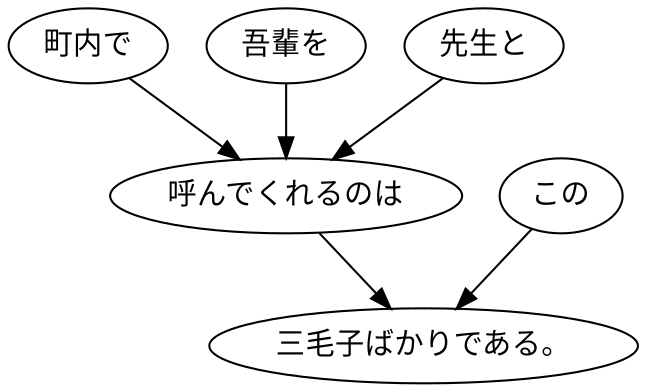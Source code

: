 digraph graph664 {
	node0 [label="町内で"];
	node1 [label="吾輩を"];
	node2 [label="先生と"];
	node3 [label="呼んでくれるのは"];
	node4 [label="この"];
	node5 [label="三毛子ばかりである。"];
	node0 -> node3;
	node1 -> node3;
	node2 -> node3;
	node3 -> node5;
	node4 -> node5;
}

